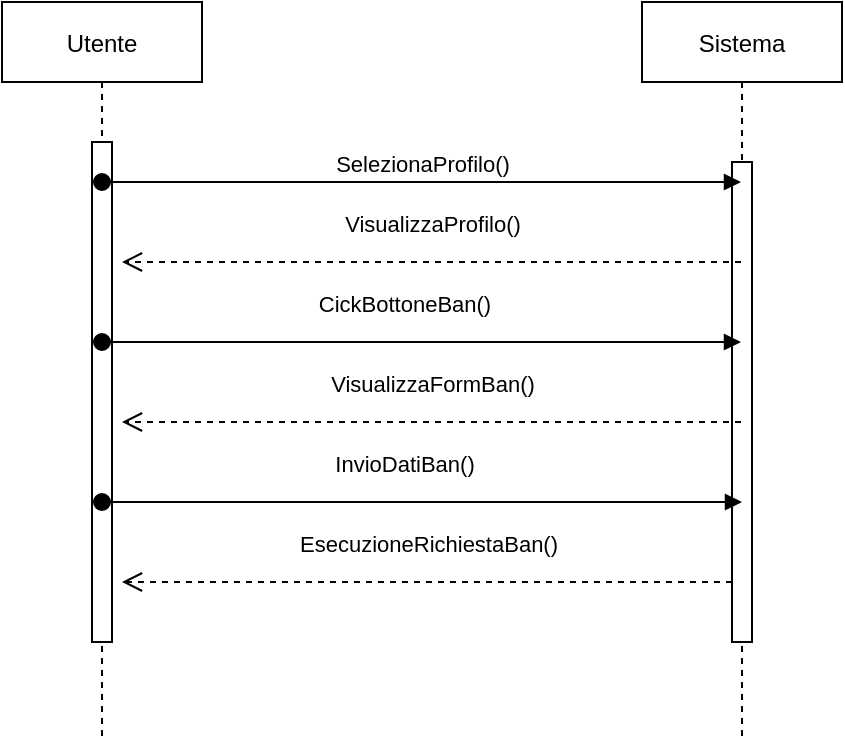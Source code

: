 <mxfile>
    <diagram id="3C0dT3C0I8oeDnNFs6Di" name="Page-1">
        <mxGraphModel dx="728" dy="680" grid="1" gridSize="10" guides="1" tooltips="1" connect="1" arrows="1" fold="1" page="1" pageScale="1" pageWidth="827" pageHeight="1169" math="0" shadow="0">
            <root>
                <mxCell id="0"/>
                <mxCell id="1" parent="0"/>
                <mxCell id="1Y6DSlQU9qymhDtHb6Yh-21" value="Utente" style="shape=umlLifeline;perimeter=lifelinePerimeter;container=1;collapsible=0;recursiveResize=0;rounded=0;shadow=0;strokeWidth=1;" parent="1" vertex="1">
                    <mxGeometry x="20" y="20" width="100" height="370" as="geometry"/>
                </mxCell>
                <mxCell id="1Y6DSlQU9qymhDtHb6Yh-22" value="" style="points=[];perimeter=orthogonalPerimeter;rounded=0;shadow=0;strokeWidth=1;" parent="1Y6DSlQU9qymhDtHb6Yh-21" vertex="1">
                    <mxGeometry x="45" y="70" width="10" height="250" as="geometry"/>
                </mxCell>
                <mxCell id="1Y6DSlQU9qymhDtHb6Yh-25" value="Sistema" style="shape=umlLifeline;perimeter=lifelinePerimeter;container=1;collapsible=0;recursiveResize=0;rounded=0;shadow=0;strokeWidth=1;" parent="1" vertex="1">
                    <mxGeometry x="340" y="20" width="100" height="370" as="geometry"/>
                </mxCell>
                <mxCell id="1Y6DSlQU9qymhDtHb6Yh-26" value="" style="points=[];perimeter=orthogonalPerimeter;rounded=0;shadow=0;strokeWidth=1;" parent="1Y6DSlQU9qymhDtHb6Yh-25" vertex="1">
                    <mxGeometry x="45" y="80" width="10" height="240" as="geometry"/>
                </mxCell>
                <mxCell id="1Y6DSlQU9qymhDtHb6Yh-31" value="SelezionaProfilo()" style="html=1;verticalAlign=bottom;startArrow=oval;startFill=1;endArrow=block;startSize=8;" parent="1" target="1Y6DSlQU9qymhDtHb6Yh-25" edge="1">
                    <mxGeometry width="60" relative="1" as="geometry">
                        <mxPoint x="70" y="110" as="sourcePoint"/>
                        <mxPoint x="140" y="110" as="targetPoint"/>
                        <Array as="points"/>
                    </mxGeometry>
                </mxCell>
                <mxCell id="1Y6DSlQU9qymhDtHb6Yh-61" value="VisualizzaProfilo()" style="html=1;verticalAlign=bottom;endArrow=open;dashed=1;endSize=8;" parent="1" edge="1" source="1Y6DSlQU9qymhDtHb6Yh-25">
                    <mxGeometry y="-10" relative="1" as="geometry">
                        <mxPoint x="240" y="150" as="sourcePoint"/>
                        <mxPoint x="80" y="150" as="targetPoint"/>
                        <mxPoint as="offset"/>
                    </mxGeometry>
                </mxCell>
                <mxCell id="1Y6DSlQU9qymhDtHb6Yh-62" value="CickBottoneBan()" style="html=1;verticalAlign=bottom;startArrow=oval;startFill=1;endArrow=block;startSize=8;" parent="1" edge="1" target="1Y6DSlQU9qymhDtHb6Yh-25">
                    <mxGeometry x="-0.056" y="10" width="60" relative="1" as="geometry">
                        <mxPoint x="70" y="190" as="sourcePoint"/>
                        <mxPoint x="249.5" y="190" as="targetPoint"/>
                        <Array as="points"/>
                        <mxPoint as="offset"/>
                    </mxGeometry>
                </mxCell>
                <mxCell id="1Y6DSlQU9qymhDtHb6Yh-63" value="VisualizzaFormBan()" style="html=1;verticalAlign=bottom;endArrow=open;dashed=1;endSize=8;" parent="1" edge="1" source="1Y6DSlQU9qymhDtHb6Yh-25">
                    <mxGeometry y="-10" relative="1" as="geometry">
                        <mxPoint x="240" y="230" as="sourcePoint"/>
                        <mxPoint x="80" y="230" as="targetPoint"/>
                        <mxPoint as="offset"/>
                    </mxGeometry>
                </mxCell>
                <mxCell id="1Y6DSlQU9qymhDtHb6Yh-66" value="InvioDatiBan()" style="html=1;verticalAlign=bottom;startArrow=oval;startFill=1;endArrow=block;startSize=8;" parent="1" edge="1">
                    <mxGeometry x="-0.056" y="10" width="60" relative="1" as="geometry">
                        <mxPoint x="70" y="270" as="sourcePoint"/>
                        <mxPoint x="390" y="270" as="targetPoint"/>
                        <Array as="points"/>
                        <mxPoint as="offset"/>
                    </mxGeometry>
                </mxCell>
                <mxCell id="1Y6DSlQU9qymhDtHb6Yh-67" value="EsecuzioneRichiestaBan()" style="html=1;verticalAlign=bottom;endArrow=open;dashed=1;endSize=8;" parent="1" edge="1" source="1Y6DSlQU9qymhDtHb6Yh-26">
                    <mxGeometry y="-10" relative="1" as="geometry">
                        <mxPoint x="240" y="310" as="sourcePoint"/>
                        <mxPoint x="80" y="310" as="targetPoint"/>
                        <mxPoint as="offset"/>
                    </mxGeometry>
                </mxCell>
            </root>
        </mxGraphModel>
    </diagram>
</mxfile>